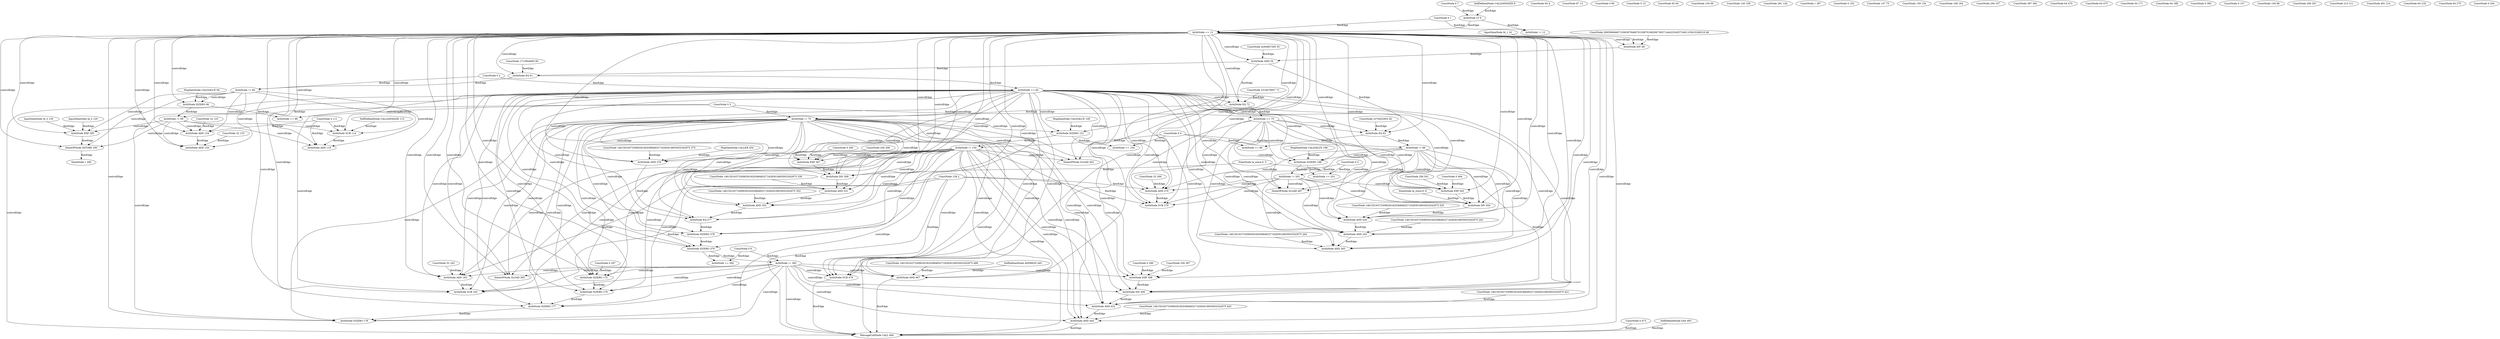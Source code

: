 strict digraph  {
"ConstNode 128 2" [count=1];
"ConstNode 64 4" [count=2];
"ConstNode 4 7" [count=3];
"ArithNode LT 9" [count=4];
"ConstNode 87 12" [count=5];
"ConstNode 0 1" [count=6];
"ArithNode != 12" [count=7];
"ArithNode == 12" [count=8];
"ConstNode 0 90" [count=9];
"SelfDefinedNode CALLDATASIZE 8";
"ConstNode 0 15" [count=10];
"InputDataNode Id_1 16" [count=11];
"ConstNode 26959946667150639794667015087019630673637144422540572481103610249216 46" [count=12];
"ArithNode DIV 48" [count=13];
"ConstNode 4294967295 53" [count=14];
"ArithNode AND 54" [count=15];
"ConstNode 1713944065 60" [count=16];
"ArithNode EQ 61" [count=17];
"ConstNode 92 64" [count=18];
"ConstNode 0 2" [count=19];
"ArithNode != 64" [count=20];
"ArithNode == 64" [count=21];
"MsgDataNode CALLVALUE 94" [count=22];
"ArithNode ISZERO 96" [count=23];
"ConstNode 104 99" [count=24];
"ConstNode 0 3" [count=25];
"ArithNode != 99" [count=26];
"ArithNode == 99" [count=27];
"ConstNode 145 109" [count=28];
"ConstNode 4 111" [count=29];
"ArithNode SUB 114" [count=30];
"ArithNode ADD 116" [count=31];
"InputDataNode Id_2 120" [count=32];
"ConstNode 32 123" [count=33];
"ArithNode ADD 124" [count=34];
"InputDataNode Id_3 130" [count=35];
"ConstNode 32 133" [count=36];
"ArithNode ADD 134" [count=37];
"ConstNode 281 144" [count=38];
"ArithNode EXP 285" [count=39];
"ConstNode 1 287" [count=40];
"StateNode 1 290" [count=41];
"StateOPNode SSTORE 290" [count=42];
"SelfDefinedNode CALLDATASIZE 113";
"ConstNode 0 102" [count=43];
"ConstNode 2319476957 71" [count=44];
"ArithNode EQ 72" [count=45];
"ConstNode 147 75" [count=46];
"ConstNode 0 3" [count=47];
"ArithNode != 75" [count=48];
"ArithNode == 75" [count=49];
"MsgDataNode CALLVALUE 149" [count=50];
"ArithNode ISZERO 151" [count=51];
"ConstNode 159 154" [count=52];
"ConstNode 0 4" [count=53];
"ArithNode != 154" [count=54];
"ArithNode == 154" [count=55];
"ConstNode 168 164" [count=56];
"ConstNode 294 167" [count=57];
"ConstNode 0 297" [count=58];
"ConstNode 0 300" [count=59];
"StateNode Ia_store-0- 5" [count=60];
"StateOPNode SLOAD 302" [count=61];
"ConstNode 256 306" [count=62];
"ArithNode EXP 307" [count=63];
"ArithNode DIV 309" [count=64];
"ConstNode 1461501637330902918203684832716283019655932542975 330" [count=65];
"ArithNode AND 331" [count=66];
"ConstNode 1461501637330902918203684832716283019655932542975 352" [count=67];
"ArithNode AND 353" [count=68];
"MsgDataNode CALLER 354" [count=69];
"ConstNode 1461501637330902918203684832716283019655932542975 375" [count=70];
"ArithNode AND 376" [count=71];
"ArithNode EQ 377" [count=72];
"ArithNode ISZERO 378" [count=73];
"ArithNode ISZERO 379" [count=74];
"ConstNode 387 382" [count=75];
"ConstNode 0 6" [count=76];
"ArithNode != 382" [count=77];
"ArithNode == 382" [count=78];
"ConstNode 0 390" [count=79];
"StateOPNode SLOAD 393" [count=80];
"ConstNode 256 397" [count=81];
"ArithNode EXP 398" [count=82];
"ArithNode DIV 400" [count=83];
"ConstNode 1461501637330902918203684832716283019655932542975 421" [count=84];
"ArithNode AND 422" [count=85];
"ConstNode 1461501637330902918203684832716283019655932542975 443" [count=86];
"ArithNode AND 444" [count=87];
"ConstNode 1461501637330902918203684832716283019655932542975 466" [count=88];
"ArithNode AND 467" [count=89];
"ConstNode 64 470" [count=90];
"ConstNode 0 473" [count=91];
"ConstNode 64 475" [count=92];
"ArithNode SUB 479" [count=93];
"MessageCallNode CALL 484" [count=94];
"ConstNode 64 171" [count=95];
"ArithNode ISZERO 175" [count=96];
"ArithNode ISZERO 176" [count=97];
"ArithNode ISZERO 177" [count=98];
"ArithNode ISZERO 178" [count=99];
"ConstNode 32 182" [count=100];
"ArithNode ADD 183" [count=101];
"ConstNode 64 188" [count=102];
"ArithNode SUB 192" [count=103];
"SelfDefinedNode ADDRESS 445";
"SelfDefinedNode GAS 483";
"ConstNode 0 385" [count=104];
"ConstNode 0 157" [count=105];
"ConstNode 2376452955 82" [count=106];
"ArithNode EQ 83" [count=107];
"ConstNode 194 86" [count=108];
"ConstNode 0 4" [count=109];
"ArithNode != 86" [count=110];
"ArithNode == 86" [count=111];
"MsgDataNode CALLVALUE 196" [count=112];
"ArithNode ISZERO 198" [count=113];
"ConstNode 206 201" [count=114];
"ConstNode 0 5" [count=115];
"ArithNode != 201" [count=116];
"ArithNode == 201" [count=117];
"ConstNode 215 211" [count=118];
"ConstNode 491 214" [count=119];
"ConstNode 0 494" [count=120];
"StateNode Ia_store-0- 6" [count=121];
"StateOPNode SLOAD 497" [count=122];
"ConstNode 256 501" [count=123];
"ArithNode EXP 502" [count=124];
"ArithNode DIV 504" [count=125];
"ConstNode 1461501637330902918203684832716283019655932542975 525" [count=126];
"ArithNode AND 526" [count=127];
"ConstNode 64 218" [count=128];
"ConstNode 1461501637330902918203684832716283019655932542975 242" [count=129];
"ArithNode AND 243" [count=130];
"ConstNode 1461501637330902918203684832716283019655932542975 264" [count=131];
"ArithNode AND 265" [count=132];
"ConstNode 32 269" [count=133];
"ArithNode ADD 270" [count=134];
"ConstNode 64 275" [count=135];
"ArithNode SUB 279" [count=136];
"ConstNode 0 204" [count=137];
"ConstNode 0 90" [count=138];
"ConstNode 128 2" -> "ArithNode SUB 479"  [branchList="['branch_4', 'branch_4']", label=flowEdge];
"ConstNode 128 2" -> "MessageCallNode CALL 484"  [branchList="['branch_4', 'branch_4']", label=flowEdge];
"ConstNode 128 2" -> "ArithNode ADD 183"  [branchList="['branch_4']", label=flowEdge];
"ConstNode 128 2" -> "ArithNode SUB 192"  [branchList="['branch_4']", label=flowEdge];
"ConstNode 128 2" -> "ArithNode ADD 270"  [branchList="['branch_7']", label=flowEdge];
"ConstNode 128 2" -> "ArithNode SUB 279"  [branchList="['branch_7']", label=flowEdge];
"ConstNode 4 7" -> "ArithNode LT 9"  [branchList="['branch_1', 'branch_2', 'branch_3', 'branch_4', 'branch_5', 'branch_6', 'branch_7', 'branch_8', 'branch_9']", label=flowEdge];
"ArithNode LT 9" -> "ArithNode == 12"  [branchList="['branch_1', 'branch_2', 'branch_3', 'branch_4', 'branch_5', 'branch_6', 'branch_7', 'branch_8', 'branch_9']", label=flowEdge];
"ArithNode LT 9" -> "ArithNode != 12"  [branchList="['branch_1', 'branch_2', 'branch_3', 'branch_4', 'branch_5', 'branch_6', 'branch_7', 'branch_8', 'branch_9']", label=flowEdge];
"ConstNode 0 1" -> "ArithNode == 12"  [branchList="['branch_1', 'branch_2', 'branch_3', 'branch_4', 'branch_5', 'branch_6', 'branch_7', 'branch_8', 'branch_9']", label=flowEdge];
"ConstNode 0 1" -> "ArithNode != 12"  [branchList="['branch_1', 'branch_2', 'branch_3', 'branch_4', 'branch_5', 'branch_6', 'branch_7', 'branch_8', 'branch_9']", label=flowEdge];
"ArithNode == 12" -> "ArithNode DIV 48"  [branchList="['branch_2', 'branch_3', 'branch_4', 'branch_5', 'branch_6', 'branch_7', 'branch_8', 'branch_9']", label=controlEdge];
"ArithNode == 12" -> "ArithNode AND 54"  [branchList="['branch_2', 'branch_3', 'branch_4', 'branch_5', 'branch_6', 'branch_7', 'branch_8', 'branch_9']", label=controlEdge];
"ArithNode == 12" -> "ArithNode EQ 61"  [branchList="['branch_2', 'branch_3', 'branch_4', 'branch_5', 'branch_6', 'branch_7', 'branch_8', 'branch_9']", label=controlEdge];
"ArithNode == 12" -> "ArithNode ISZERO 96"  [branchList="['branch_2', 'branch_3']", label=controlEdge];
"ArithNode == 12" -> "ArithNode SUB 114"  [branchList="['branch_2']", label=controlEdge];
"ArithNode == 12" -> "ArithNode ADD 116"  [branchList="['branch_2']", label=controlEdge];
"ArithNode == 12" -> "ArithNode ADD 124"  [branchList="['branch_2']", label=controlEdge];
"ArithNode == 12" -> "ArithNode ADD 134"  [branchList="['branch_2']", label=controlEdge];
"ArithNode == 12" -> "ArithNode EXP 285"  [branchList="['branch_2']", label=controlEdge];
"ArithNode == 12" -> "StateOPNode SSTORE 290"  [branchList="['branch_2']", label=controlEdge];
"ArithNode == 12" -> "ArithNode EQ 72"  [branchList="['branch_4', 'branch_5', 'branch_6', 'branch_7', 'branch_8', 'branch_9']", label=controlEdge];
"ArithNode == 12" -> "ArithNode ISZERO 151"  [branchList="['branch_4', 'branch_5', 'branch_6']", label=controlEdge];
"ArithNode == 12" -> "StateOPNode SLOAD 302"  [branchList="['branch_4', 'branch_5']", label=controlEdge];
"ArithNode == 12" -> "ArithNode EXP 307"  [branchList="['branch_4', 'branch_5']", label=controlEdge];
"ArithNode == 12" -> "ArithNode DIV 309"  [branchList="['branch_4', 'branch_5']", label=controlEdge];
"ArithNode == 12" -> "ArithNode AND 331"  [branchList="['branch_4', 'branch_5']", label=controlEdge];
"ArithNode == 12" -> "ArithNode AND 353"  [branchList="['branch_4', 'branch_5']", label=controlEdge];
"ArithNode == 12" -> "ArithNode AND 376"  [branchList="['branch_4', 'branch_5']", label=controlEdge];
"ArithNode == 12" -> "ArithNode EQ 377"  [branchList="['branch_4', 'branch_5']", label=controlEdge];
"ArithNode == 12" -> "ArithNode ISZERO 378"  [branchList="['branch_4', 'branch_5']", label=controlEdge];
"ArithNode == 12" -> "ArithNode ISZERO 379"  [branchList="['branch_4', 'branch_5']", label=controlEdge];
"ArithNode == 12" -> "StateOPNode SLOAD 393"  [branchList="['branch_4']", label=controlEdge];
"ArithNode == 12" -> "ArithNode EXP 398"  [branchList="['branch_4']", label=controlEdge];
"ArithNode == 12" -> "ArithNode DIV 400"  [branchList="['branch_4']", label=controlEdge];
"ArithNode == 12" -> "ArithNode AND 422"  [branchList="['branch_4']", label=controlEdge];
"ArithNode == 12" -> "ArithNode AND 444"  [branchList="['branch_4']", label=controlEdge];
"ArithNode == 12" -> "ArithNode AND 467"  [branchList="['branch_4']", label=controlEdge];
"ArithNode == 12" -> "ArithNode SUB 479"  [branchList="['branch_4']", label=controlEdge];
"ArithNode == 12" -> "MessageCallNode CALL 484"  [branchList="['branch_4']", label=controlEdge];
"ArithNode == 12" -> "ArithNode ISZERO 175"  [branchList="['branch_4']", label=controlEdge];
"ArithNode == 12" -> "ArithNode ISZERO 176"  [branchList="['branch_4']", label=controlEdge];
"ArithNode == 12" -> "ArithNode ISZERO 177"  [branchList="['branch_4']", label=controlEdge];
"ArithNode == 12" -> "ArithNode ISZERO 178"  [branchList="['branch_4']", label=controlEdge];
"ArithNode == 12" -> "ArithNode ADD 183"  [branchList="['branch_4']", label=controlEdge];
"ArithNode == 12" -> "ArithNode SUB 192"  [branchList="['branch_4']", label=controlEdge];
"ArithNode == 12" -> "ArithNode EQ 83"  [branchList="['branch_7', 'branch_8', 'branch_9']", label=controlEdge];
"ArithNode == 12" -> "ArithNode ISZERO 198"  [branchList="['branch_7', 'branch_8']", label=controlEdge];
"ArithNode == 12" -> "StateOPNode SLOAD 497"  [branchList="['branch_7']", label=controlEdge];
"ArithNode == 12" -> "ArithNode EXP 502"  [branchList="['branch_7']", label=controlEdge];
"ArithNode == 12" -> "ArithNode DIV 504"  [branchList="['branch_7']", label=controlEdge];
"ArithNode == 12" -> "ArithNode AND 526"  [branchList="['branch_7']", label=controlEdge];
"ArithNode == 12" -> "ArithNode AND 243"  [branchList="['branch_7']", label=controlEdge];
"ArithNode == 12" -> "ArithNode AND 265"  [branchList="['branch_7']", label=controlEdge];
"ArithNode == 12" -> "ArithNode ADD 270"  [branchList="['branch_7']", label=controlEdge];
"ArithNode == 12" -> "ArithNode SUB 279"  [branchList="['branch_7']", label=controlEdge];
"SelfDefinedNode CALLDATASIZE 8" -> "ArithNode LT 9"  [branchList="['branch_1', 'branch_2', 'branch_3', 'branch_4', 'branch_5', 'branch_6', 'branch_7', 'branch_8', 'branch_9']", label=flowEdge];
"InputDataNode Id_1 16" -> "ArithNode DIV 48"  [branchList="['branch_2', 'branch_3', 'branch_4', 'branch_5', 'branch_6', 'branch_7', 'branch_8', 'branch_9']", label=flowEdge];
"ConstNode 26959946667150639794667015087019630673637144422540572481103610249216 46" -> "ArithNode DIV 48"  [branchList="['branch_2', 'branch_3', 'branch_4', 'branch_5', 'branch_6', 'branch_7', 'branch_8', 'branch_9']", label=flowEdge];
"ArithNode DIV 48" -> "ArithNode AND 54"  [branchList="['branch_2', 'branch_3', 'branch_4', 'branch_5', 'branch_6', 'branch_7', 'branch_8', 'branch_9']", label=flowEdge];
"ConstNode 4294967295 53" -> "ArithNode AND 54"  [branchList="['branch_2', 'branch_3', 'branch_4', 'branch_5', 'branch_6', 'branch_7', 'branch_8', 'branch_9']", label=flowEdge];
"ArithNode AND 54" -> "ArithNode EQ 61"  [branchList="['branch_2', 'branch_3', 'branch_4', 'branch_5', 'branch_6', 'branch_7', 'branch_8', 'branch_9']", label=flowEdge];
"ArithNode AND 54" -> "ArithNode EQ 72"  [branchList="['branch_4', 'branch_5', 'branch_6', 'branch_7', 'branch_8', 'branch_9']", label=flowEdge];
"ArithNode AND 54" -> "ArithNode EQ 83"  [branchList="['branch_7', 'branch_8', 'branch_9']", label=flowEdge];
"ConstNode 1713944065 60" -> "ArithNode EQ 61"  [branchList="['branch_2', 'branch_3', 'branch_4', 'branch_5', 'branch_6', 'branch_7', 'branch_8', 'branch_9']", label=flowEdge];
"ArithNode EQ 61" -> "ArithNode == 64"  [branchList="['branch_2', 'branch_3', 'branch_4', 'branch_5', 'branch_6', 'branch_7', 'branch_8', 'branch_9']", label=flowEdge];
"ArithNode EQ 61" -> "ArithNode != 64"  [branchList="['branch_2', 'branch_3', 'branch_4', 'branch_5', 'branch_6', 'branch_7', 'branch_8', 'branch_9']", label=flowEdge];
"ConstNode 0 2" -> "ArithNode == 64"  [branchList="['branch_2', 'branch_3', 'branch_4', 'branch_5', 'branch_6', 'branch_7', 'branch_8', 'branch_9']", label=flowEdge];
"ConstNode 0 2" -> "ArithNode != 64"  [branchList="['branch_2', 'branch_3', 'branch_4', 'branch_5', 'branch_6', 'branch_7', 'branch_8', 'branch_9']", label=flowEdge];
"ArithNode != 64" -> "ArithNode ISZERO 96"  [branchList="['branch_2', 'branch_3']", label=controlEdge];
"ArithNode != 64" -> "ArithNode SUB 114"  [branchList="['branch_2']", label=controlEdge];
"ArithNode != 64" -> "ArithNode ADD 116"  [branchList="['branch_2']", label=controlEdge];
"ArithNode != 64" -> "ArithNode ADD 124"  [branchList="['branch_2']", label=controlEdge];
"ArithNode != 64" -> "ArithNode ADD 134"  [branchList="['branch_2']", label=controlEdge];
"ArithNode != 64" -> "ArithNode EXP 285"  [branchList="['branch_2']", label=controlEdge];
"ArithNode != 64" -> "StateOPNode SSTORE 290"  [branchList="['branch_2']", label=controlEdge];
"ArithNode == 64" -> "ArithNode EQ 72"  [branchList="['branch_4', 'branch_5', 'branch_6', 'branch_7', 'branch_8', 'branch_9']", label=controlEdge];
"ArithNode == 64" -> "ArithNode ISZERO 151"  [branchList="['branch_4', 'branch_5', 'branch_6']", label=controlEdge];
"ArithNode == 64" -> "StateOPNode SLOAD 302"  [branchList="['branch_4', 'branch_5']", label=controlEdge];
"ArithNode == 64" -> "ArithNode EXP 307"  [branchList="['branch_4', 'branch_5']", label=controlEdge];
"ArithNode == 64" -> "ArithNode DIV 309"  [branchList="['branch_4', 'branch_5']", label=controlEdge];
"ArithNode == 64" -> "ArithNode AND 331"  [branchList="['branch_4', 'branch_5']", label=controlEdge];
"ArithNode == 64" -> "ArithNode AND 353"  [branchList="['branch_4', 'branch_5']", label=controlEdge];
"ArithNode == 64" -> "ArithNode AND 376"  [branchList="['branch_4', 'branch_5']", label=controlEdge];
"ArithNode == 64" -> "ArithNode EQ 377"  [branchList="['branch_4', 'branch_5']", label=controlEdge];
"ArithNode == 64" -> "ArithNode ISZERO 378"  [branchList="['branch_4', 'branch_5']", label=controlEdge];
"ArithNode == 64" -> "ArithNode ISZERO 379"  [branchList="['branch_4', 'branch_5']", label=controlEdge];
"ArithNode == 64" -> "StateOPNode SLOAD 393"  [branchList="['branch_4']", label=controlEdge];
"ArithNode == 64" -> "ArithNode EXP 398"  [branchList="['branch_4']", label=controlEdge];
"ArithNode == 64" -> "ArithNode DIV 400"  [branchList="['branch_4']", label=controlEdge];
"ArithNode == 64" -> "ArithNode AND 422"  [branchList="['branch_4']", label=controlEdge];
"ArithNode == 64" -> "ArithNode AND 444"  [branchList="['branch_4']", label=controlEdge];
"ArithNode == 64" -> "ArithNode AND 467"  [branchList="['branch_4']", label=controlEdge];
"ArithNode == 64" -> "ArithNode SUB 479"  [branchList="['branch_4']", label=controlEdge];
"ArithNode == 64" -> "MessageCallNode CALL 484"  [branchList="['branch_4']", label=controlEdge];
"ArithNode == 64" -> "ArithNode ISZERO 175"  [branchList="['branch_4']", label=controlEdge];
"ArithNode == 64" -> "ArithNode ISZERO 176"  [branchList="['branch_4']", label=controlEdge];
"ArithNode == 64" -> "ArithNode ISZERO 177"  [branchList="['branch_4']", label=controlEdge];
"ArithNode == 64" -> "ArithNode ISZERO 178"  [branchList="['branch_4']", label=controlEdge];
"ArithNode == 64" -> "ArithNode ADD 183"  [branchList="['branch_4']", label=controlEdge];
"ArithNode == 64" -> "ArithNode SUB 192"  [branchList="['branch_4']", label=controlEdge];
"ArithNode == 64" -> "ArithNode EQ 83"  [branchList="['branch_7', 'branch_8', 'branch_9']", label=controlEdge];
"ArithNode == 64" -> "ArithNode ISZERO 198"  [branchList="['branch_7', 'branch_8']", label=controlEdge];
"ArithNode == 64" -> "StateOPNode SLOAD 497"  [branchList="['branch_7']", label=controlEdge];
"ArithNode == 64" -> "ArithNode EXP 502"  [branchList="['branch_7']", label=controlEdge];
"ArithNode == 64" -> "ArithNode DIV 504"  [branchList="['branch_7']", label=controlEdge];
"ArithNode == 64" -> "ArithNode AND 526"  [branchList="['branch_7']", label=controlEdge];
"ArithNode == 64" -> "ArithNode AND 243"  [branchList="['branch_7']", label=controlEdge];
"ArithNode == 64" -> "ArithNode AND 265"  [branchList="['branch_7']", label=controlEdge];
"ArithNode == 64" -> "ArithNode ADD 270"  [branchList="['branch_7']", label=controlEdge];
"ArithNode == 64" -> "ArithNode SUB 279"  [branchList="['branch_7']", label=controlEdge];
"MsgDataNode CALLVALUE 94" -> "ArithNode ISZERO 96"  [branchList="['branch_2', 'branch_2', 'branch_3', 'branch_3']", label=flowEdge];
"ArithNode ISZERO 96" -> "ArithNode == 99"  [branchList="['branch_2', 'branch_3']", label=flowEdge];
"ArithNode ISZERO 96" -> "ArithNode != 99"  [branchList="['branch_2', 'branch_3']", label=flowEdge];
"ConstNode 0 3" -> "ArithNode == 99"  [branchList="['branch_2', 'branch_3']", label=flowEdge];
"ConstNode 0 3" -> "ArithNode != 99"  [branchList="['branch_2', 'branch_3']", label=flowEdge];
"ArithNode != 99" -> "ArithNode SUB 114"  [branchList="['branch_2']", label=controlEdge];
"ArithNode != 99" -> "ArithNode ADD 116"  [branchList="['branch_2']", label=controlEdge];
"ArithNode != 99" -> "ArithNode ADD 124"  [branchList="['branch_2']", label=controlEdge];
"ArithNode != 99" -> "ArithNode ADD 134"  [branchList="['branch_2']", label=controlEdge];
"ArithNode != 99" -> "ArithNode EXP 285"  [branchList="['branch_2']", label=controlEdge];
"ArithNode != 99" -> "StateOPNode SSTORE 290"  [branchList="['branch_2']", label=controlEdge];
"ConstNode 4 111" -> "ArithNode SUB 114"  [branchList="['branch_2']", label=flowEdge];
"ConstNode 4 111" -> "ArithNode ADD 116"  [branchList="['branch_2']", label=flowEdge];
"ConstNode 4 111" -> "ArithNode ADD 124"  [branchList="['branch_2']", label=flowEdge];
"ArithNode SUB 114" -> "ArithNode ADD 116"  [branchList="['branch_2']", label=flowEdge];
"InputDataNode Id_2 120" -> "ArithNode EXP 285"  [branchList="['branch_2']", label=flowEdge];
"ConstNode 32 123" -> "ArithNode ADD 124"  [branchList="['branch_2']", label=flowEdge];
"ArithNode ADD 124" -> "ArithNode ADD 134"  [branchList="['branch_2']", label=flowEdge];
"InputDataNode Id_3 130" -> "ArithNode EXP 285"  [branchList="['branch_2']", label=flowEdge];
"ConstNode 32 133" -> "ArithNode ADD 134"  [branchList="['branch_2']", label=flowEdge];
"ArithNode EXP 285" -> "StateOPNode SSTORE 290"  [branchList="['branch_2']", label=flowEdge];
"StateOPNode SSTORE 290" -> "StateNode 1 290"  [branchList="['branch_2']", label=flowEdge];
"SelfDefinedNode CALLDATASIZE 113" -> "ArithNode SUB 114"  [branchList="['branch_2']", label=flowEdge];
"ConstNode 2319476957 71" -> "ArithNode EQ 72"  [branchList="['branch_4', 'branch_5', 'branch_6', 'branch_7', 'branch_8', 'branch_9']", label=flowEdge];
"ArithNode EQ 72" -> "ArithNode == 75"  [branchList="['branch_4', 'branch_5', 'branch_6', 'branch_7', 'branch_8', 'branch_9']", label=flowEdge];
"ArithNode EQ 72" -> "ArithNode != 75"  [branchList="['branch_4', 'branch_5', 'branch_6', 'branch_7', 'branch_8', 'branch_9']", label=flowEdge];
"ConstNode 0 3" -> "ArithNode == 75"  [branchList="['branch_4', 'branch_5', 'branch_6', 'branch_7', 'branch_8', 'branch_9']", label=flowEdge];
"ConstNode 0 3" -> "ArithNode != 75"  [branchList="['branch_4', 'branch_5', 'branch_6', 'branch_7', 'branch_8', 'branch_9']", label=flowEdge];
"ArithNode != 75" -> "ArithNode ISZERO 151"  [branchList="['branch_4', 'branch_5', 'branch_6']", label=controlEdge];
"ArithNode != 75" -> "StateOPNode SLOAD 302"  [branchList="['branch_4', 'branch_5']", label=controlEdge];
"ArithNode != 75" -> "ArithNode EXP 307"  [branchList="['branch_4', 'branch_5']", label=controlEdge];
"ArithNode != 75" -> "ArithNode DIV 309"  [branchList="['branch_4', 'branch_5']", label=controlEdge];
"ArithNode != 75" -> "ArithNode AND 331"  [branchList="['branch_4', 'branch_5']", label=controlEdge];
"ArithNode != 75" -> "ArithNode AND 353"  [branchList="['branch_4', 'branch_5']", label=controlEdge];
"ArithNode != 75" -> "ArithNode AND 376"  [branchList="['branch_4', 'branch_5']", label=controlEdge];
"ArithNode != 75" -> "ArithNode EQ 377"  [branchList="['branch_4', 'branch_5']", label=controlEdge];
"ArithNode != 75" -> "ArithNode ISZERO 378"  [branchList="['branch_4', 'branch_5']", label=controlEdge];
"ArithNode != 75" -> "ArithNode ISZERO 379"  [branchList="['branch_4', 'branch_5']", label=controlEdge];
"ArithNode != 75" -> "StateOPNode SLOAD 393"  [branchList="['branch_4']", label=controlEdge];
"ArithNode != 75" -> "ArithNode EXP 398"  [branchList="['branch_4']", label=controlEdge];
"ArithNode != 75" -> "ArithNode DIV 400"  [branchList="['branch_4']", label=controlEdge];
"ArithNode != 75" -> "ArithNode AND 422"  [branchList="['branch_4']", label=controlEdge];
"ArithNode != 75" -> "ArithNode AND 444"  [branchList="['branch_4']", label=controlEdge];
"ArithNode != 75" -> "ArithNode AND 467"  [branchList="['branch_4']", label=controlEdge];
"ArithNode != 75" -> "ArithNode SUB 479"  [branchList="['branch_4']", label=controlEdge];
"ArithNode != 75" -> "MessageCallNode CALL 484"  [branchList="['branch_4']", label=controlEdge];
"ArithNode != 75" -> "ArithNode ISZERO 175"  [branchList="['branch_4']", label=controlEdge];
"ArithNode != 75" -> "ArithNode ISZERO 176"  [branchList="['branch_4']", label=controlEdge];
"ArithNode != 75" -> "ArithNode ISZERO 177"  [branchList="['branch_4']", label=controlEdge];
"ArithNode != 75" -> "ArithNode ISZERO 178"  [branchList="['branch_4']", label=controlEdge];
"ArithNode != 75" -> "ArithNode ADD 183"  [branchList="['branch_4']", label=controlEdge];
"ArithNode != 75" -> "ArithNode SUB 192"  [branchList="['branch_4']", label=controlEdge];
"ArithNode == 75" -> "ArithNode EQ 83"  [branchList="['branch_7', 'branch_8', 'branch_9']", label=controlEdge];
"ArithNode == 75" -> "ArithNode ISZERO 198"  [branchList="['branch_7', 'branch_8']", label=controlEdge];
"ArithNode == 75" -> "StateOPNode SLOAD 497"  [branchList="['branch_7']", label=controlEdge];
"ArithNode == 75" -> "ArithNode EXP 502"  [branchList="['branch_7']", label=controlEdge];
"ArithNode == 75" -> "ArithNode DIV 504"  [branchList="['branch_7']", label=controlEdge];
"ArithNode == 75" -> "ArithNode AND 526"  [branchList="['branch_7']", label=controlEdge];
"ArithNode == 75" -> "ArithNode AND 243"  [branchList="['branch_7']", label=controlEdge];
"ArithNode == 75" -> "ArithNode AND 265"  [branchList="['branch_7']", label=controlEdge];
"ArithNode == 75" -> "ArithNode ADD 270"  [branchList="['branch_7']", label=controlEdge];
"ArithNode == 75" -> "ArithNode SUB 279"  [branchList="['branch_7']", label=controlEdge];
"MsgDataNode CALLVALUE 149" -> "ArithNode ISZERO 151"  [branchList="['branch_4', 'branch_4', 'branch_5', 'branch_5', 'branch_6', 'branch_6']", label=flowEdge];
"ArithNode ISZERO 151" -> "ArithNode == 154"  [branchList="['branch_4', 'branch_5', 'branch_6']", label=flowEdge];
"ArithNode ISZERO 151" -> "ArithNode != 154"  [branchList="['branch_4', 'branch_5', 'branch_6']", label=flowEdge];
"ConstNode 0 4" -> "ArithNode == 154"  [branchList="['branch_4', 'branch_5', 'branch_6']", label=flowEdge];
"ConstNode 0 4" -> "ArithNode != 154"  [branchList="['branch_4', 'branch_5', 'branch_6']", label=flowEdge];
"ArithNode != 154" -> "StateOPNode SLOAD 302"  [branchList="['branch_4', 'branch_5']", label=controlEdge];
"ArithNode != 154" -> "ArithNode EXP 307"  [branchList="['branch_4', 'branch_5']", label=controlEdge];
"ArithNode != 154" -> "ArithNode DIV 309"  [branchList="['branch_4', 'branch_5']", label=controlEdge];
"ArithNode != 154" -> "ArithNode AND 331"  [branchList="['branch_4', 'branch_5']", label=controlEdge];
"ArithNode != 154" -> "ArithNode AND 353"  [branchList="['branch_4', 'branch_5']", label=controlEdge];
"ArithNode != 154" -> "ArithNode AND 376"  [branchList="['branch_4', 'branch_5']", label=controlEdge];
"ArithNode != 154" -> "ArithNode EQ 377"  [branchList="['branch_4', 'branch_5']", label=controlEdge];
"ArithNode != 154" -> "ArithNode ISZERO 378"  [branchList="['branch_4', 'branch_5']", label=controlEdge];
"ArithNode != 154" -> "ArithNode ISZERO 379"  [branchList="['branch_4', 'branch_5']", label=controlEdge];
"ArithNode != 154" -> "StateOPNode SLOAD 393"  [branchList="['branch_4']", label=controlEdge];
"ArithNode != 154" -> "ArithNode EXP 398"  [branchList="['branch_4']", label=controlEdge];
"ArithNode != 154" -> "ArithNode DIV 400"  [branchList="['branch_4']", label=controlEdge];
"ArithNode != 154" -> "ArithNode AND 422"  [branchList="['branch_4']", label=controlEdge];
"ArithNode != 154" -> "ArithNode AND 444"  [branchList="['branch_4']", label=controlEdge];
"ArithNode != 154" -> "ArithNode AND 467"  [branchList="['branch_4']", label=controlEdge];
"ArithNode != 154" -> "ArithNode SUB 479"  [branchList="['branch_4']", label=controlEdge];
"ArithNode != 154" -> "MessageCallNode CALL 484"  [branchList="['branch_4']", label=controlEdge];
"ArithNode != 154" -> "ArithNode ISZERO 175"  [branchList="['branch_4']", label=controlEdge];
"ArithNode != 154" -> "ArithNode ISZERO 176"  [branchList="['branch_4']", label=controlEdge];
"ArithNode != 154" -> "ArithNode ISZERO 177"  [branchList="['branch_4']", label=controlEdge];
"ArithNode != 154" -> "ArithNode ISZERO 178"  [branchList="['branch_4']", label=controlEdge];
"ArithNode != 154" -> "ArithNode ADD 183"  [branchList="['branch_4']", label=controlEdge];
"ArithNode != 154" -> "ArithNode SUB 192"  [branchList="['branch_4']", label=controlEdge];
"ConstNode 0 297" -> "ArithNode ISZERO 175"  [branchList="['branch_4', 'branch_4']", label=flowEdge];
"ConstNode 0 300" -> "ArithNode EXP 307"  [branchList="['branch_4', 'branch_5']", label=flowEdge];
"StateNode Ia_store-0- 5" -> "ArithNode DIV 309"  [branchList="['branch_4', 'branch_5']", label=flowEdge];
"StateNode Ia_store-0- 5" -> "ArithNode DIV 400"  [branchList="['branch_4']", label=flowEdge];
"ConstNode 256 306" -> "ArithNode EXP 307"  [branchList="['branch_4', 'branch_5']", label=flowEdge];
"ArithNode EXP 307" -> "ArithNode DIV 309"  [branchList="['branch_4', 'branch_5']", label=flowEdge];
"ArithNode DIV 309" -> "ArithNode AND 331"  [branchList="['branch_4', 'branch_5']", label=flowEdge];
"ConstNode 1461501637330902918203684832716283019655932542975 330" -> "ArithNode AND 331"  [branchList="['branch_4', 'branch_5']", label=flowEdge];
"ArithNode AND 331" -> "ArithNode AND 353"  [branchList="['branch_4', 'branch_5']", label=flowEdge];
"ConstNode 1461501637330902918203684832716283019655932542975 352" -> "ArithNode AND 353"  [branchList="['branch_4', 'branch_5']", label=flowEdge];
"ArithNode AND 353" -> "ArithNode EQ 377"  [branchList="['branch_4', 'branch_5']", label=flowEdge];
"MsgDataNode CALLER 354" -> "ArithNode AND 376"  [branchList="['branch_4', 'branch_5']", label=flowEdge];
"ConstNode 1461501637330902918203684832716283019655932542975 375" -> "ArithNode AND 376"  [branchList="['branch_4', 'branch_5']", label=flowEdge];
"ArithNode AND 376" -> "ArithNode EQ 377"  [branchList="['branch_4', 'branch_5']", label=flowEdge];
"ArithNode EQ 377" -> "ArithNode ISZERO 378"  [branchList="['branch_4', 'branch_4', 'branch_5', 'branch_5']", label=flowEdge];
"ArithNode ISZERO 378" -> "ArithNode ISZERO 379"  [branchList="['branch_4', 'branch_4', 'branch_5', 'branch_5']", label=flowEdge];
"ArithNode ISZERO 379" -> "ArithNode == 382"  [branchList="['branch_4', 'branch_5']", label=flowEdge];
"ArithNode ISZERO 379" -> "ArithNode != 382"  [branchList="['branch_4', 'branch_5']", label=flowEdge];
"ConstNode 0 6" -> "ArithNode == 382"  [branchList="['branch_4', 'branch_5']", label=flowEdge];
"ConstNode 0 6" -> "ArithNode != 382"  [branchList="['branch_4', 'branch_5']", label=flowEdge];
"ArithNode != 382" -> "StateOPNode SLOAD 393"  [branchList="['branch_4']", label=controlEdge];
"ArithNode != 382" -> "ArithNode EXP 398"  [branchList="['branch_4']", label=controlEdge];
"ArithNode != 382" -> "ArithNode DIV 400"  [branchList="['branch_4']", label=controlEdge];
"ArithNode != 382" -> "ArithNode AND 422"  [branchList="['branch_4']", label=controlEdge];
"ArithNode != 382" -> "ArithNode AND 444"  [branchList="['branch_4']", label=controlEdge];
"ArithNode != 382" -> "ArithNode AND 467"  [branchList="['branch_4']", label=controlEdge];
"ArithNode != 382" -> "ArithNode SUB 479"  [branchList="['branch_4']", label=controlEdge];
"ArithNode != 382" -> "MessageCallNode CALL 484"  [branchList="['branch_4']", label=controlEdge];
"ArithNode != 382" -> "ArithNode ISZERO 175"  [branchList="['branch_4']", label=controlEdge];
"ArithNode != 382" -> "ArithNode ISZERO 176"  [branchList="['branch_4']", label=controlEdge];
"ArithNode != 382" -> "ArithNode ISZERO 177"  [branchList="['branch_4']", label=controlEdge];
"ArithNode != 382" -> "ArithNode ISZERO 178"  [branchList="['branch_4']", label=controlEdge];
"ArithNode != 382" -> "ArithNode ADD 183"  [branchList="['branch_4']", label=controlEdge];
"ArithNode != 382" -> "ArithNode SUB 192"  [branchList="['branch_4']", label=controlEdge];
"ConstNode 0 390" -> "ArithNode EXP 398"  [branchList="['branch_4']", label=flowEdge];
"ConstNode 256 397" -> "ArithNode EXP 398"  [branchList="['branch_4']", label=flowEdge];
"ArithNode EXP 398" -> "ArithNode DIV 400"  [branchList="['branch_4']", label=flowEdge];
"ArithNode DIV 400" -> "ArithNode AND 422"  [branchList="['branch_4']", label=flowEdge];
"ConstNode 1461501637330902918203684832716283019655932542975 421" -> "ArithNode AND 422"  [branchList="['branch_4']", label=flowEdge];
"ArithNode AND 422" -> "ArithNode AND 444"  [branchList="['branch_4']", label=flowEdge];
"ConstNode 1461501637330902918203684832716283019655932542975 443" -> "ArithNode AND 444"  [branchList="['branch_4']", label=flowEdge];
"ArithNode AND 444" -> "MessageCallNode CALL 484"  [branchList="['branch_4']", label=flowEdge];
"ConstNode 1461501637330902918203684832716283019655932542975 466" -> "ArithNode AND 467"  [branchList="['branch_4']", label=flowEdge];
"ArithNode AND 467" -> "MessageCallNode CALL 484"  [branchList="['branch_4']", label=flowEdge];
"ConstNode 0 473" -> "MessageCallNode CALL 484"  [branchList="['branch_4']", label=flowEdge];
"ArithNode SUB 479" -> "MessageCallNode CALL 484"  [branchList="['branch_4']", label=flowEdge];
"ArithNode ISZERO 175" -> "ArithNode ISZERO 176"  [branchList="['branch_4', 'branch_4']", label=flowEdge];
"ArithNode ISZERO 176" -> "ArithNode ISZERO 177"  [branchList="['branch_4', 'branch_4']", label=flowEdge];
"ArithNode ISZERO 177" -> "ArithNode ISZERO 178"  [branchList="['branch_4', 'branch_4']", label=flowEdge];
"ConstNode 32 182" -> "ArithNode ADD 183"  [branchList="['branch_4']", label=flowEdge];
"ArithNode ADD 183" -> "ArithNode SUB 192"  [branchList="['branch_4']", label=flowEdge];
"SelfDefinedNode ADDRESS 445" -> "ArithNode AND 467"  [branchList="['branch_4']", label=flowEdge];
"SelfDefinedNode GAS 483" -> "MessageCallNode CALL 484"  [branchList="['branch_4']", label=flowEdge];
"ConstNode 2376452955 82" -> "ArithNode EQ 83"  [branchList="['branch_7', 'branch_8', 'branch_9']", label=flowEdge];
"ArithNode EQ 83" -> "ArithNode == 86"  [branchList="['branch_7', 'branch_8', 'branch_9']", label=flowEdge];
"ArithNode EQ 83" -> "ArithNode != 86"  [branchList="['branch_7', 'branch_8', 'branch_9']", label=flowEdge];
"ConstNode 0 4" -> "ArithNode == 86"  [branchList="['branch_7', 'branch_8', 'branch_9']", label=flowEdge];
"ConstNode 0 4" -> "ArithNode != 86"  [branchList="['branch_7', 'branch_8', 'branch_9']", label=flowEdge];
"ArithNode != 86" -> "ArithNode ISZERO 198"  [branchList="['branch_7', 'branch_8']", label=controlEdge];
"ArithNode != 86" -> "StateOPNode SLOAD 497"  [branchList="['branch_7']", label=controlEdge];
"ArithNode != 86" -> "ArithNode EXP 502"  [branchList="['branch_7']", label=controlEdge];
"ArithNode != 86" -> "ArithNode DIV 504"  [branchList="['branch_7']", label=controlEdge];
"ArithNode != 86" -> "ArithNode AND 526"  [branchList="['branch_7']", label=controlEdge];
"ArithNode != 86" -> "ArithNode AND 243"  [branchList="['branch_7']", label=controlEdge];
"ArithNode != 86" -> "ArithNode AND 265"  [branchList="['branch_7']", label=controlEdge];
"ArithNode != 86" -> "ArithNode ADD 270"  [branchList="['branch_7']", label=controlEdge];
"ArithNode != 86" -> "ArithNode SUB 279"  [branchList="['branch_7']", label=controlEdge];
"MsgDataNode CALLVALUE 196" -> "ArithNode ISZERO 198"  [branchList="['branch_7', 'branch_7', 'branch_8', 'branch_8']", label=flowEdge];
"ArithNode ISZERO 198" -> "ArithNode == 201"  [branchList="['branch_7', 'branch_8']", label=flowEdge];
"ArithNode ISZERO 198" -> "ArithNode != 201"  [branchList="['branch_7', 'branch_8']", label=flowEdge];
"ConstNode 0 5" -> "ArithNode == 201"  [branchList="['branch_7', 'branch_8']", label=flowEdge];
"ConstNode 0 5" -> "ArithNode != 201"  [branchList="['branch_7', 'branch_8']", label=flowEdge];
"ArithNode != 201" -> "StateOPNode SLOAD 497"  [branchList="['branch_7']", label=controlEdge];
"ArithNode != 201" -> "ArithNode EXP 502"  [branchList="['branch_7']", label=controlEdge];
"ArithNode != 201" -> "ArithNode DIV 504"  [branchList="['branch_7']", label=controlEdge];
"ArithNode != 201" -> "ArithNode AND 526"  [branchList="['branch_7']", label=controlEdge];
"ArithNode != 201" -> "ArithNode AND 243"  [branchList="['branch_7']", label=controlEdge];
"ArithNode != 201" -> "ArithNode AND 265"  [branchList="['branch_7']", label=controlEdge];
"ArithNode != 201" -> "ArithNode ADD 270"  [branchList="['branch_7']", label=controlEdge];
"ArithNode != 201" -> "ArithNode SUB 279"  [branchList="['branch_7']", label=controlEdge];
"ConstNode 0 494" -> "ArithNode EXP 502"  [branchList="['branch_7']", label=flowEdge];
"StateNode Ia_store-0- 6" -> "ArithNode DIV 504"  [branchList="['branch_7']", label=flowEdge];
"ConstNode 256 501" -> "ArithNode EXP 502"  [branchList="['branch_7']", label=flowEdge];
"ArithNode EXP 502" -> "ArithNode DIV 504"  [branchList="['branch_7']", label=flowEdge];
"ArithNode DIV 504" -> "ArithNode AND 526"  [branchList="['branch_7']", label=flowEdge];
"ConstNode 1461501637330902918203684832716283019655932542975 525" -> "ArithNode AND 526"  [branchList="['branch_7']", label=flowEdge];
"ArithNode AND 526" -> "ArithNode AND 243"  [branchList="['branch_7']", label=flowEdge];
"ConstNode 1461501637330902918203684832716283019655932542975 242" -> "ArithNode AND 243"  [branchList="['branch_7']", label=flowEdge];
"ArithNode AND 243" -> "ArithNode AND 265"  [branchList="['branch_7']", label=flowEdge];
"ConstNode 1461501637330902918203684832716283019655932542975 264" -> "ArithNode AND 265"  [branchList="['branch_7']", label=flowEdge];
"ConstNode 32 269" -> "ArithNode ADD 270"  [branchList="['branch_7']", label=flowEdge];
"ArithNode ADD 270" -> "ArithNode SUB 279"  [branchList="['branch_7']", label=flowEdge];
}
